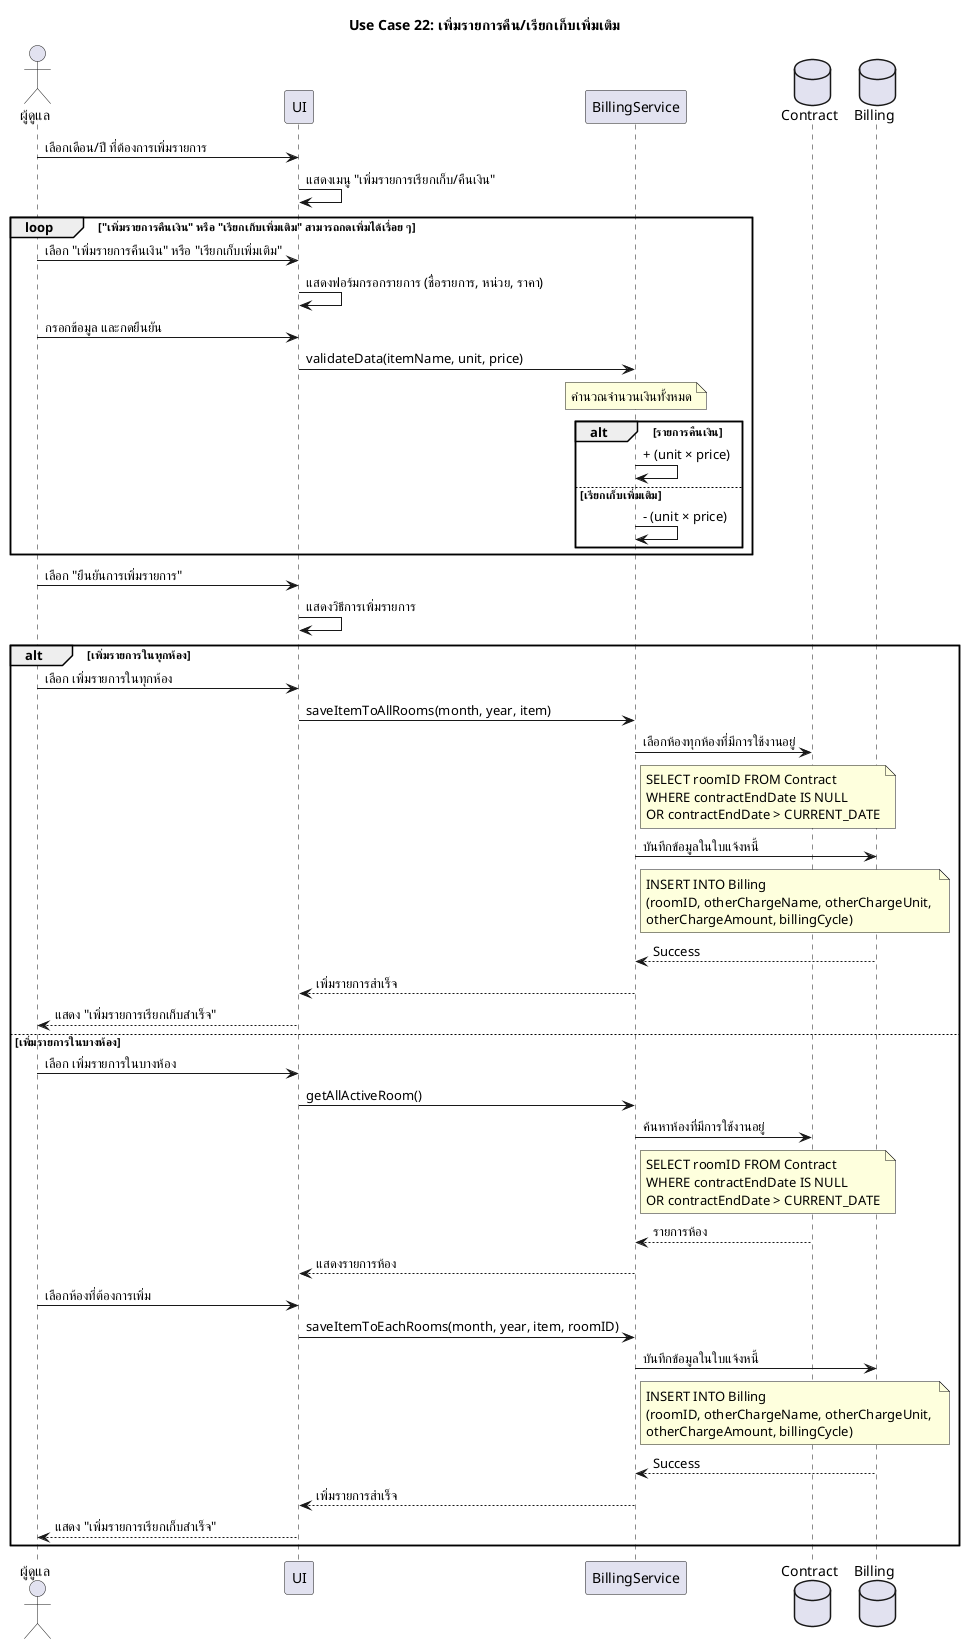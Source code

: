 @startuml Use Case 22: เพิ่มรายการคืน/เรียกเก็บเพิ่มเติม
skinparam defaultFontName "TH Sarabun New"
title Use Case 22: เพิ่มรายการคืน/เรียกเก็บเพิ่มเติม

actor "ผู้ดูแล" as Admin
participant "UI" as UI
participant "BillingService" as BillingSvc
database "Contract" as ContractDB
database "Billing" as BillingDB

Admin -> UI : เลือกเดือน/ปี ที่ต้องการเพิ่มรายการ
UI -> UI : แสดงเมนู "เพิ่มรายการเรียกเก็บ/คืนเงิน"

loop "เพิ่มรายการคืนเงิน" หรือ "เรียกเก็บเพิ่มเติม" สามารถกดเพิ่มได้เรื่อย ๆ 
    Admin -> UI : เลือก "เพิ่มรายการคืนเงิน" หรือ "เรียกเก็บเพิ่มเติม"
    UI -> UI : แสดงฟอร์มกรอกรายการ (ชื่อรายการ, หน่วย, ราคา)
    Admin -> UI : กรอกข้อมูล และกดยืนยัน
    UI -> BillingSvc : validateData(itemName, unit, price)

    note over BillingSvc
    คำนวณจำนวนเงินทั้งหมด
    end note

    alt รายการคืนเงิน
        BillingSvc -> BillingSvc: + (unit × price)
    else เรียกเก็บเพิ่มเติม
        BillingSvc -> BillingSvc: - (unit × price)
    end
end

Admin -> UI : เลือก "ยืนยันการเพิ่มรายการ"
UI -> UI : แสดงวิธีการเพิ่มรายการ

alt เพิ่มรายการในทุกห้อง
    Admin -> UI: เลือก เพิ่มรายการในทุกห้อง
    UI -> BillingSvc : saveItemToAllRooms(month, year, item)

    BillingSvc -> ContractDB : เลือกห้องทุกห้องที่มีการใช้งานอยู่
    note right of BillingSvc
    SELECT roomID FROM Contract 
    WHERE contractEndDate IS NULL 
    OR contractEndDate > CURRENT_DATE
    end note

    BillingSvc -> BillingDB : บันทึกข้อมูลในใบแจ้งหนี้
    note right of BillingSvc
    INSERT INTO Billing 
    (roomID, otherChargeName, otherChargeUnit, 
    otherChargeAmount, billingCycle)  
    end note

    BillingDB --> BillingSvc : Success
    BillingSvc --> UI : เพิ่มรายการสำเร็จ
    UI --> Admin : แสดง "เพิ่มรายการเรียกเก็บสำเร็จ"

else เพิ่มรายการในบางห้อง
    Admin -> UI: เลือก เพิ่มรายการในบางห้อง
    UI -> BillingSvc : getAllActiveRoom()

    BillingSvc -> ContractDB : ค้นหาห้องที่มีการใช้งานอยู่
    note right of BillingSvc
    SELECT roomID FROM Contract 
    WHERE contractEndDate IS NULL 
    OR contractEndDate > CURRENT_DATE
    end note

    ContractDB --> BillingSvc: รายการห้อง
    BillingSvc --> UI: แสดงรายการห้อง
    Admin -> UI: เลือกห้องที่ต้องการเพิ่ม
    UI -> BillingSvc : saveItemToEachRooms(month, year, item, roomID)

    BillingSvc -> BillingDB : บันทึกข้อมูลในใบแจ้งหนี้
    note right of BillingSvc
    INSERT INTO Billing 
    (roomID, otherChargeName, otherChargeUnit, 
    otherChargeAmount, billingCycle)  
    end note

    BillingDB --> BillingSvc : Success
    BillingSvc --> UI : เพิ่มรายการสำเร็จ
    UI --> Admin : แสดง "เพิ่มรายการเรียกเก็บสำเร็จ"
end

@enduml
